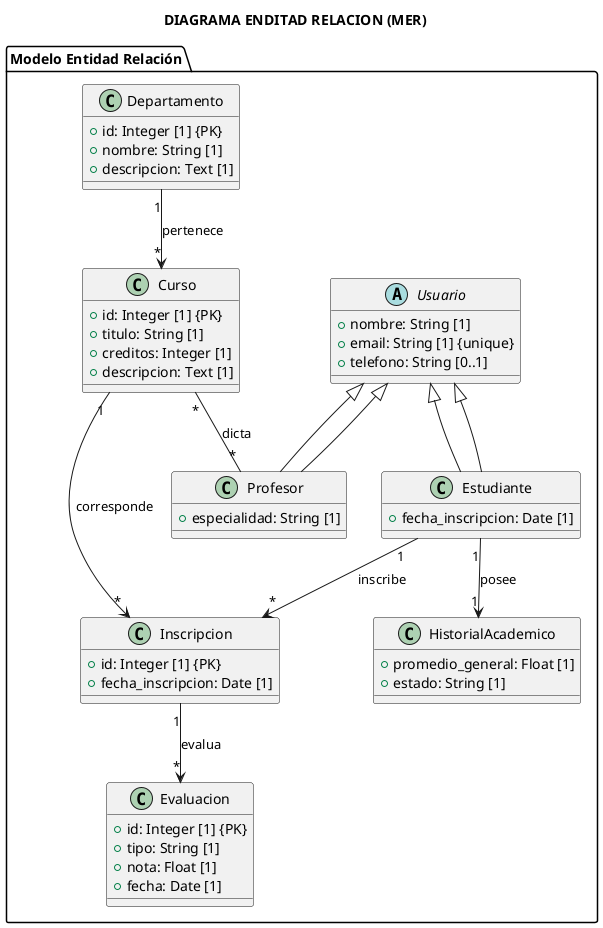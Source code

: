 @startuml




title   DIAGRAMA ENDITAD RELACION (MER)
package "Modelo Entidad Relación" {
    abstract class Usuario {
        +nombre: String [1]
        +email: String [1] {unique}
        +telefono: String [0..1]
    }

    class Estudiante extends Usuario {
        +fecha_inscripcion: Date [1]
    }

    class Profesor extends Usuario {
        +especialidad: String [1]
    }

    class Departamento {
        +id: Integer [1] {PK}
        +nombre: String [1]
        +descripcion: Text [1]
    }

    class Curso {
        +id: Integer [1] {PK}
        +titulo: String [1]
        +creditos: Integer [1]
        +descripcion: Text [1]
    }

    class Inscripcion {
        +id: Integer [1] {PK}
        +fecha_inscripcion: Date [1]
    }

    class Evaluacion {
        +id: Integer [1] {PK}
        +tipo: String [1]
        +nota: Float [1]
        +fecha: Date [1]
    }

    class HistorialAcademico {
        +promedio_general: Float [1]
        +estado: String [1]
    }

    Usuario <|-- Estudiante
    Usuario <|-- Profesor
    Departamento "1" --> "*" Curso : pertenece
    Curso "*" -- "*" Profesor : dicta
    Estudiante "1" --> "*" Inscripcion : inscribe
    Curso "1" --> "*" Inscripcion : corresponde
    Inscripcion "1" --> "*" Evaluacion : evalua
    Estudiante "1" --> "1" HistorialAcademico : posee
}

@enduml


